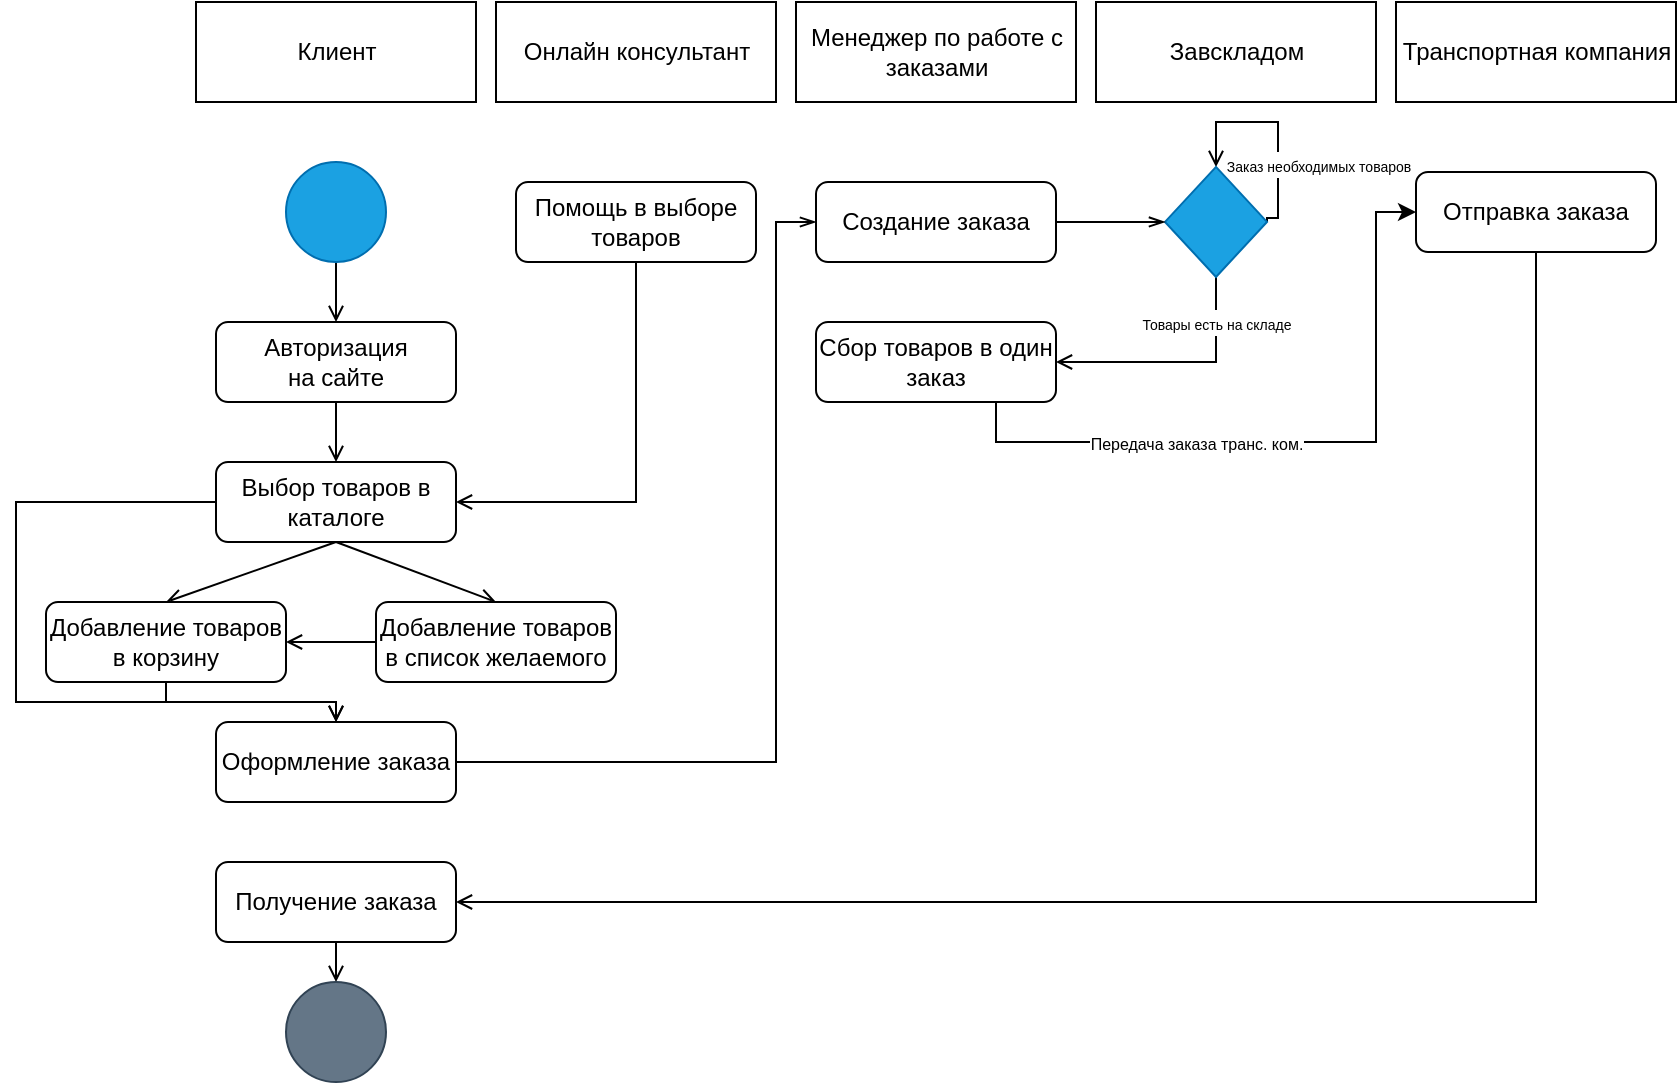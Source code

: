 <mxfile version="20.6.2" type="github">
  <diagram id="xfWNvJIfyNzFYp7gbuyn" name="Страница 1">
    <mxGraphModel dx="2012" dy="662" grid="1" gridSize="10" guides="1" tooltips="1" connect="1" arrows="1" fold="1" page="1" pageScale="1" pageWidth="827" pageHeight="1169" math="0" shadow="0">
      <root>
        <mxCell id="0" />
        <mxCell id="1" parent="0" />
        <mxCell id="bQ9kzsq8WqwhuhLTmfQs-1" value="Клиент" style="html=1;" parent="1" vertex="1">
          <mxGeometry x="20" y="130" width="140" height="50" as="geometry" />
        </mxCell>
        <mxCell id="bQ9kzsq8WqwhuhLTmfQs-2" value="Онлайн консультант" style="html=1;" parent="1" vertex="1">
          <mxGeometry x="170" y="130" width="140" height="50" as="geometry" />
        </mxCell>
        <mxCell id="bQ9kzsq8WqwhuhLTmfQs-3" value="Завскладом" style="html=1;" parent="1" vertex="1">
          <mxGeometry x="470" y="130" width="140" height="50" as="geometry" />
        </mxCell>
        <mxCell id="bQ9kzsq8WqwhuhLTmfQs-4" value="Менеджер по работе с &lt;br&gt;заказами" style="html=1;" parent="1" vertex="1">
          <mxGeometry x="320" y="130" width="140" height="50" as="geometry" />
        </mxCell>
        <mxCell id="bQ9kzsq8WqwhuhLTmfQs-111" style="edgeStyle=orthogonalEdgeStyle;rounded=0;orthogonalLoop=1;jettySize=auto;html=1;exitX=0.5;exitY=1;exitDx=0;exitDy=0;entryX=0.5;entryY=0;entryDx=0;entryDy=0;endArrow=open;endFill=0;" parent="1" source="bQ9kzsq8WqwhuhLTmfQs-6" target="bQ9kzsq8WqwhuhLTmfQs-7" edge="1">
          <mxGeometry relative="1" as="geometry" />
        </mxCell>
        <mxCell id="bQ9kzsq8WqwhuhLTmfQs-6" value="" style="ellipse;whiteSpace=wrap;html=1;aspect=fixed;fillColor=#1ba1e2;fontColor=#ffffff;strokeColor=#006EAF;" parent="1" vertex="1">
          <mxGeometry x="65" y="210" width="50" height="50" as="geometry" />
        </mxCell>
        <mxCell id="bQ9kzsq8WqwhuhLTmfQs-112" style="edgeStyle=orthogonalEdgeStyle;rounded=0;orthogonalLoop=1;jettySize=auto;html=1;exitX=0.5;exitY=1;exitDx=0;exitDy=0;entryX=0.5;entryY=0;entryDx=0;entryDy=0;endArrow=open;endFill=0;" parent="1" source="bQ9kzsq8WqwhuhLTmfQs-7" target="bQ9kzsq8WqwhuhLTmfQs-8" edge="1">
          <mxGeometry relative="1" as="geometry" />
        </mxCell>
        <mxCell id="bQ9kzsq8WqwhuhLTmfQs-7" value="Авторизация&lt;br&gt;на сайте" style="rounded=1;whiteSpace=wrap;html=1;" parent="1" vertex="1">
          <mxGeometry x="30" y="290" width="120" height="40" as="geometry" />
        </mxCell>
        <mxCell id="bQ9kzsq8WqwhuhLTmfQs-114" style="edgeStyle=orthogonalEdgeStyle;rounded=0;orthogonalLoop=1;jettySize=auto;html=1;exitX=1;exitY=0.5;exitDx=0;exitDy=0;entryX=0.5;entryY=1;entryDx=0;entryDy=0;endArrow=none;endFill=0;startArrow=open;startFill=0;" parent="1" source="bQ9kzsq8WqwhuhLTmfQs-8" edge="1" target="bQ9kzsq8WqwhuhLTmfQs-115">
          <mxGeometry relative="1" as="geometry">
            <mxPoint x="180" y="235" as="targetPoint" />
            <Array as="points">
              <mxPoint x="240" y="380" />
            </Array>
          </mxGeometry>
        </mxCell>
        <mxCell id="h5LEm_BGWFu0EGdjJFOk-3" style="rounded=0;orthogonalLoop=1;jettySize=auto;html=1;exitX=0.5;exitY=1;exitDx=0;exitDy=0;entryX=0.5;entryY=0;entryDx=0;entryDy=0;endArrow=open;endFill=0;" edge="1" parent="1" source="bQ9kzsq8WqwhuhLTmfQs-8" target="h5LEm_BGWFu0EGdjJFOk-1">
          <mxGeometry relative="1" as="geometry" />
        </mxCell>
        <mxCell id="h5LEm_BGWFu0EGdjJFOk-4" style="edgeStyle=none;rounded=0;orthogonalLoop=1;jettySize=auto;html=1;exitX=0.5;exitY=1;exitDx=0;exitDy=0;entryX=0.5;entryY=0;entryDx=0;entryDy=0;endArrow=open;endFill=0;" edge="1" parent="1" source="bQ9kzsq8WqwhuhLTmfQs-8" target="h5LEm_BGWFu0EGdjJFOk-2">
          <mxGeometry relative="1" as="geometry" />
        </mxCell>
        <mxCell id="h5LEm_BGWFu0EGdjJFOk-7" style="edgeStyle=orthogonalEdgeStyle;rounded=0;orthogonalLoop=1;jettySize=auto;html=1;exitX=0;exitY=0.5;exitDx=0;exitDy=0;entryX=0.5;entryY=0;entryDx=0;entryDy=0;endArrow=open;endFill=0;" edge="1" parent="1" source="bQ9kzsq8WqwhuhLTmfQs-8" target="h5LEm_BGWFu0EGdjJFOk-6">
          <mxGeometry relative="1" as="geometry">
            <Array as="points">
              <mxPoint x="-70" y="380" />
              <mxPoint x="-70" y="480" />
              <mxPoint x="90" y="480" />
            </Array>
          </mxGeometry>
        </mxCell>
        <mxCell id="bQ9kzsq8WqwhuhLTmfQs-8" value="Выбор товаров в каталоге" style="rounded=1;whiteSpace=wrap;html=1;" parent="1" vertex="1">
          <mxGeometry x="30" y="360" width="120" height="40" as="geometry" />
        </mxCell>
        <mxCell id="bQ9kzsq8WqwhuhLTmfQs-115" value="Помощь в выборе товаров" style="rounded=1;whiteSpace=wrap;html=1;" parent="1" vertex="1">
          <mxGeometry x="180" y="220" width="120" height="40" as="geometry" />
        </mxCell>
        <mxCell id="bQ9kzsq8WqwhuhLTmfQs-121" style="edgeStyle=orthogonalEdgeStyle;rounded=0;orthogonalLoop=1;jettySize=auto;html=1;exitX=0.5;exitY=1;exitDx=0;exitDy=0;entryX=1;entryY=0.5;entryDx=0;entryDy=0;endArrow=open;endFill=0;" parent="1" source="bQ9kzsq8WqwhuhLTmfQs-119" target="bQ9kzsq8WqwhuhLTmfQs-120" edge="1">
          <mxGeometry relative="1" as="geometry" />
        </mxCell>
        <mxCell id="bQ9kzsq8WqwhuhLTmfQs-122" value="&lt;font style=&quot;font-size: 7px;&quot;&gt;Товары есть на складе&lt;/font&gt;" style="edgeLabel;html=1;align=center;verticalAlign=middle;resizable=0;points=[];" parent="bQ9kzsq8WqwhuhLTmfQs-121" vertex="1" connectable="0">
          <mxGeometry x="-0.311" relative="1" as="geometry">
            <mxPoint y="-20" as="offset" />
          </mxGeometry>
        </mxCell>
        <mxCell id="bQ9kzsq8WqwhuhLTmfQs-124" style="edgeStyle=orthogonalEdgeStyle;rounded=0;orthogonalLoop=1;jettySize=auto;html=1;exitX=1;exitY=0.5;exitDx=0;exitDy=0;endArrow=open;endFill=0;entryX=0.5;entryY=0;entryDx=0;entryDy=0;" parent="1" source="bQ9kzsq8WqwhuhLTmfQs-119" target="bQ9kzsq8WqwhuhLTmfQs-119" edge="1">
          <mxGeometry relative="1" as="geometry">
            <mxPoint x="530.5" y="205.47" as="targetPoint" />
            <Array as="points">
              <mxPoint x="561" y="237.97" />
              <mxPoint x="561" y="189.97" />
              <mxPoint x="530" y="189.97" />
            </Array>
          </mxGeometry>
        </mxCell>
        <mxCell id="bQ9kzsq8WqwhuhLTmfQs-125" value="&lt;font style=&quot;font-size: 7px;&quot;&gt;Заказ необходимых товаров&lt;/font&gt;" style="edgeLabel;html=1;align=center;verticalAlign=middle;resizable=0;points=[];" parent="bQ9kzsq8WqwhuhLTmfQs-124" vertex="1" connectable="0">
          <mxGeometry x="-0.389" relative="1" as="geometry">
            <mxPoint x="20" y="-1" as="offset" />
          </mxGeometry>
        </mxCell>
        <mxCell id="bQ9kzsq8WqwhuhLTmfQs-119" value="" style="rhombus;whiteSpace=wrap;html=1;fillColor=#1ba1e2;fontColor=#ffffff;strokeColor=#006EAF;" parent="1" vertex="1">
          <mxGeometry x="504.5" y="212.47" width="51" height="55" as="geometry" />
        </mxCell>
        <mxCell id="bQ9kzsq8WqwhuhLTmfQs-120" value="Сбор товаров в один заказ" style="rounded=1;whiteSpace=wrap;html=1;" parent="1" vertex="1">
          <mxGeometry x="330" y="290" width="120" height="40" as="geometry" />
        </mxCell>
        <mxCell id="jvdYSXj2o0ZVf8XddzEe-3" style="edgeStyle=orthogonalEdgeStyle;rounded=0;orthogonalLoop=1;jettySize=auto;html=1;entryX=0;entryY=0.5;entryDx=0;entryDy=0;exitX=0.75;exitY=1;exitDx=0;exitDy=0;" parent="1" source="bQ9kzsq8WqwhuhLTmfQs-120" target="jvdYSXj2o0ZVf8XddzEe-2" edge="1">
          <mxGeometry relative="1" as="geometry">
            <mxPoint x="460" y="380" as="sourcePoint" />
            <Array as="points">
              <mxPoint x="420" y="350" />
              <mxPoint x="610" y="350" />
              <mxPoint x="610" y="235" />
            </Array>
          </mxGeometry>
        </mxCell>
        <mxCell id="jvdYSXj2o0ZVf8XddzEe-4" value="&lt;font style=&quot;font-size: 8px;&quot;&gt;Передача заказа транс. ком.&lt;/font&gt;" style="edgeLabel;html=1;align=center;verticalAlign=middle;resizable=0;points=[];" parent="jvdYSXj2o0ZVf8XddzEe-3" vertex="1" connectable="0">
          <mxGeometry x="-0.16" y="-1" relative="1" as="geometry">
            <mxPoint x="-25" y="-1" as="offset" />
          </mxGeometry>
        </mxCell>
        <mxCell id="h5LEm_BGWFu0EGdjJFOk-12" style="edgeStyle=orthogonalEdgeStyle;rounded=0;jumpSize=6;orthogonalLoop=1;jettySize=auto;html=1;exitX=1;exitY=0.5;exitDx=0;exitDy=0;entryX=0;entryY=0.5;entryDx=0;entryDy=0;startArrow=none;startFill=0;endArrow=openThin;endFill=0;endSize=6;" edge="1" parent="1" source="bQ9kzsq8WqwhuhLTmfQs-126" target="bQ9kzsq8WqwhuhLTmfQs-119">
          <mxGeometry relative="1" as="geometry" />
        </mxCell>
        <mxCell id="bQ9kzsq8WqwhuhLTmfQs-126" value="Создание заказа" style="rounded=1;whiteSpace=wrap;html=1;" parent="1" vertex="1">
          <mxGeometry x="330" y="220" width="120" height="40" as="geometry" />
        </mxCell>
        <mxCell id="bQ9kzsq8WqwhuhLTmfQs-131" style="edgeStyle=orthogonalEdgeStyle;rounded=0;orthogonalLoop=1;jettySize=auto;html=1;exitX=0.5;exitY=1;exitDx=0;exitDy=0;entryX=1;entryY=0.5;entryDx=0;entryDy=0;fontSize=7;endArrow=open;endFill=0;" parent="1" source="jvdYSXj2o0ZVf8XddzEe-2" target="bQ9kzsq8WqwhuhLTmfQs-130" edge="1">
          <mxGeometry relative="1" as="geometry">
            <mxPoint x="480" y="440" as="sourcePoint" />
          </mxGeometry>
        </mxCell>
        <mxCell id="bQ9kzsq8WqwhuhLTmfQs-133" style="edgeStyle=orthogonalEdgeStyle;rounded=0;orthogonalLoop=1;jettySize=auto;html=1;exitX=0.5;exitY=1;exitDx=0;exitDy=0;entryX=0.5;entryY=0;entryDx=0;entryDy=0;fontSize=7;endArrow=open;endFill=0;" parent="1" source="bQ9kzsq8WqwhuhLTmfQs-130" target="bQ9kzsq8WqwhuhLTmfQs-132" edge="1">
          <mxGeometry relative="1" as="geometry" />
        </mxCell>
        <mxCell id="bQ9kzsq8WqwhuhLTmfQs-130" value="Получение заказа" style="rounded=1;whiteSpace=wrap;html=1;" parent="1" vertex="1">
          <mxGeometry x="30" y="560" width="120" height="40" as="geometry" />
        </mxCell>
        <mxCell id="bQ9kzsq8WqwhuhLTmfQs-132" value="" style="ellipse;whiteSpace=wrap;html=1;aspect=fixed;fillColor=#647687;fontColor=#ffffff;strokeColor=#314354;" parent="1" vertex="1">
          <mxGeometry x="65" y="620" width="50" height="50" as="geometry" />
        </mxCell>
        <mxCell id="jvdYSXj2o0ZVf8XddzEe-1" value="Транспортная компания" style="html=1;" parent="1" vertex="1">
          <mxGeometry x="620" y="130" width="140" height="50" as="geometry" />
        </mxCell>
        <mxCell id="jvdYSXj2o0ZVf8XddzEe-2" value="Отправка заказа" style="rounded=1;whiteSpace=wrap;html=1;" parent="1" vertex="1">
          <mxGeometry x="630" y="215" width="120" height="40" as="geometry" />
        </mxCell>
        <mxCell id="h5LEm_BGWFu0EGdjJFOk-9" style="edgeStyle=orthogonalEdgeStyle;rounded=0;orthogonalLoop=1;jettySize=auto;html=1;exitX=0.5;exitY=1;exitDx=0;exitDy=0;entryX=0.5;entryY=0;entryDx=0;entryDy=0;endArrow=open;endFill=0;" edge="1" parent="1" source="h5LEm_BGWFu0EGdjJFOk-1" target="h5LEm_BGWFu0EGdjJFOk-6">
          <mxGeometry relative="1" as="geometry">
            <Array as="points">
              <mxPoint x="5" y="480" />
              <mxPoint x="90" y="480" />
            </Array>
          </mxGeometry>
        </mxCell>
        <mxCell id="h5LEm_BGWFu0EGdjJFOk-1" value="Добавление товаров в корзину" style="rounded=1;whiteSpace=wrap;html=1;" vertex="1" parent="1">
          <mxGeometry x="-55" y="430" width="120" height="40" as="geometry" />
        </mxCell>
        <mxCell id="h5LEm_BGWFu0EGdjJFOk-5" style="edgeStyle=none;rounded=0;orthogonalLoop=1;jettySize=auto;html=1;exitX=0;exitY=0.5;exitDx=0;exitDy=0;entryX=1;entryY=0.5;entryDx=0;entryDy=0;endArrow=open;endFill=0;" edge="1" parent="1" source="h5LEm_BGWFu0EGdjJFOk-2" target="h5LEm_BGWFu0EGdjJFOk-1">
          <mxGeometry relative="1" as="geometry" />
        </mxCell>
        <mxCell id="h5LEm_BGWFu0EGdjJFOk-2" value="Добавление товаров в список желаемого" style="rounded=1;whiteSpace=wrap;html=1;" vertex="1" parent="1">
          <mxGeometry x="110" y="430" width="120" height="40" as="geometry" />
        </mxCell>
        <mxCell id="h5LEm_BGWFu0EGdjJFOk-10" style="edgeStyle=orthogonalEdgeStyle;rounded=0;orthogonalLoop=1;jettySize=auto;html=1;exitX=1;exitY=0.5;exitDx=0;exitDy=0;entryX=0;entryY=0.5;entryDx=0;entryDy=0;startArrow=none;startFill=0;endArrow=openThin;endFill=0;jumpSize=6;endSize=6;" edge="1" parent="1" source="h5LEm_BGWFu0EGdjJFOk-6" target="bQ9kzsq8WqwhuhLTmfQs-126">
          <mxGeometry relative="1" as="geometry">
            <Array as="points">
              <mxPoint x="310" y="510" />
              <mxPoint x="310" y="240" />
            </Array>
          </mxGeometry>
        </mxCell>
        <mxCell id="h5LEm_BGWFu0EGdjJFOk-6" value="Оформление заказа" style="rounded=1;whiteSpace=wrap;html=1;" vertex="1" parent="1">
          <mxGeometry x="30" y="490" width="120" height="40" as="geometry" />
        </mxCell>
      </root>
    </mxGraphModel>
  </diagram>
</mxfile>
